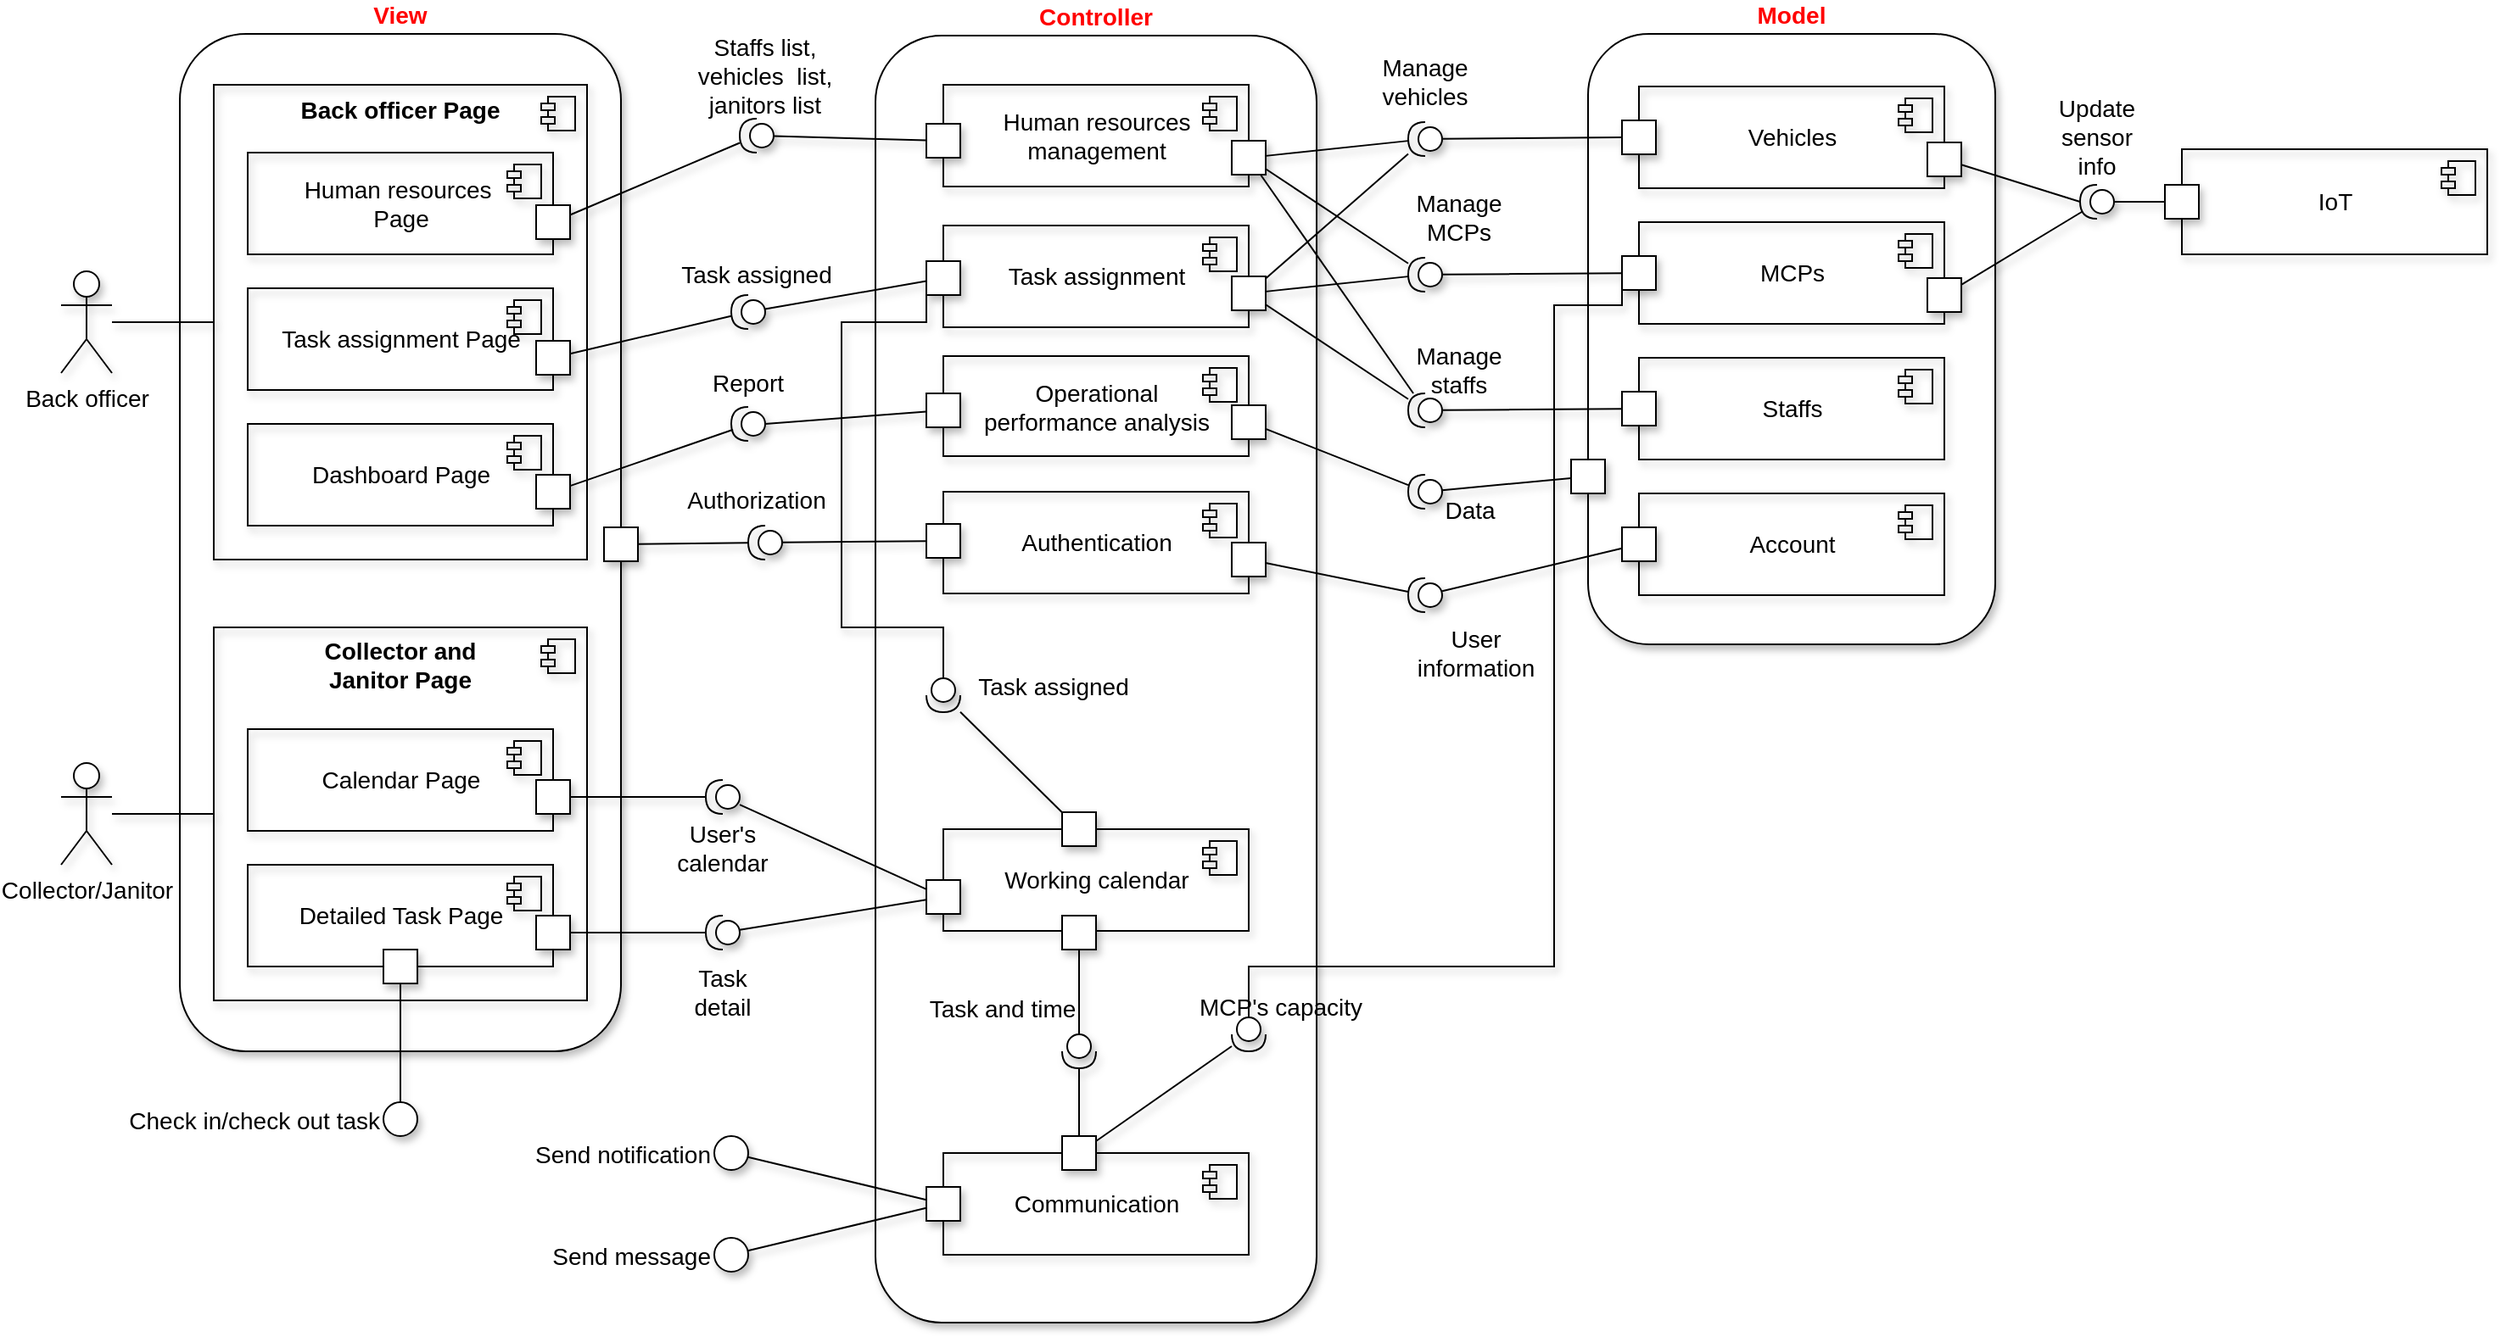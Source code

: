 <mxfile version="20.5.3" type="device"><diagram id="dDdbxoieRZcbWDa6_CEK" name="Page-1"><mxGraphModel dx="18" dy="1590" grid="1" gridSize="10" guides="1" tooltips="1" connect="1" arrows="1" fold="1" page="1" pageScale="1" pageWidth="850" pageHeight="1100" math="0" shadow="0"><root><mxCell id="0"/><mxCell id="1" parent="0"/><mxCell id="_EKhPT87jIBcylY1F5bc-1" value="Controller" style="rounded=1;whiteSpace=wrap;html=1;shadow=1;sketch=0;fontSize=14;fillColor=default;labelPosition=center;verticalLabelPosition=top;align=center;verticalAlign=bottom;fontStyle=1;fontColor=#FF0000;" vertex="1" parent="1"><mxGeometry x="1790" y="-29" width="260" height="759" as="geometry"/></mxCell><mxCell id="_EKhPT87jIBcylY1F5bc-2" value="Model" style="rounded=1;whiteSpace=wrap;html=1;shadow=1;sketch=0;fontSize=14;fillColor=default;labelPosition=center;verticalLabelPosition=top;align=center;verticalAlign=bottom;fontStyle=1;fontColor=#FF0000;" vertex="1" parent="1"><mxGeometry x="2210" y="-30" width="240" height="360" as="geometry"/></mxCell><mxCell id="_EKhPT87jIBcylY1F5bc-3" value="View" style="rounded=1;whiteSpace=wrap;html=1;shadow=1;sketch=0;fontSize=14;fillColor=default;labelPosition=center;verticalLabelPosition=top;align=center;verticalAlign=bottom;fontStyle=1;fontColor=#FF0000;" vertex="1" parent="1"><mxGeometry x="1380" y="-30" width="260" height="600" as="geometry"/></mxCell><mxCell id="_EKhPT87jIBcylY1F5bc-4" value="&lt;span&gt;Task assignment&lt;/span&gt;" style="html=1;dropTarget=0;sketch=0;fontSize=14;fillColor=none;shadow=1;fontStyle=0" vertex="1" parent="1"><mxGeometry x="1830" y="83" width="180" height="60" as="geometry"/></mxCell><mxCell id="_EKhPT87jIBcylY1F5bc-5" value="" style="shape=module;jettyWidth=8;jettyHeight=4;sketch=0;fontSize=14;fillColor=none;shadow=1;fontStyle=0" vertex="1" parent="_EKhPT87jIBcylY1F5bc-4"><mxGeometry x="1" width="20" height="20" relative="1" as="geometry"><mxPoint x="-27" y="7" as="offset"/></mxGeometry></mxCell><mxCell id="_EKhPT87jIBcylY1F5bc-6" value="&lt;span&gt;IoT&lt;/span&gt;" style="html=1;dropTarget=0;sketch=0;fontSize=14;fillColor=none;shadow=1;fontStyle=0" vertex="1" parent="1"><mxGeometry x="2560" y="38" width="180" height="62" as="geometry"/></mxCell><mxCell id="_EKhPT87jIBcylY1F5bc-7" value="" style="shape=module;jettyWidth=8;jettyHeight=4;sketch=0;fontSize=14;fillColor=none;shadow=1;fontStyle=0" vertex="1" parent="_EKhPT87jIBcylY1F5bc-6"><mxGeometry x="1" width="20" height="20" relative="1" as="geometry"><mxPoint x="-27" y="7" as="offset"/></mxGeometry></mxCell><mxCell id="_EKhPT87jIBcylY1F5bc-8" value="&lt;span&gt;Communication&lt;/span&gt;" style="html=1;dropTarget=0;sketch=0;fontSize=14;fillColor=none;shadow=1;fontStyle=0" vertex="1" parent="1"><mxGeometry x="1830" y="630" width="180" height="60" as="geometry"/></mxCell><mxCell id="_EKhPT87jIBcylY1F5bc-9" value="" style="shape=module;jettyWidth=8;jettyHeight=4;sketch=0;fontSize=14;fillColor=none;shadow=1;" vertex="1" parent="_EKhPT87jIBcylY1F5bc-8"><mxGeometry x="1" width="20" height="20" relative="1" as="geometry"><mxPoint x="-27" y="7" as="offset"/></mxGeometry></mxCell><mxCell id="_EKhPT87jIBcylY1F5bc-10" style="edgeStyle=none;rounded=0;sketch=0;orthogonalLoop=1;jettySize=auto;html=1;shadow=1;fontSize=14;endArrow=none;endFill=0;" edge="1" parent="1" source="_EKhPT87jIBcylY1F5bc-11" target="_EKhPT87jIBcylY1F5bc-25"><mxGeometry relative="1" as="geometry"><mxPoint x="2071.25" y="605" as="targetPoint"/></mxGeometry></mxCell><mxCell id="_EKhPT87jIBcylY1F5bc-11" value="" style="fontStyle=0;labelPosition=right;verticalLabelPosition=middle;align=left;verticalAlign=middle;spacingLeft=2;shadow=1;sketch=0;fontSize=14;fillColor=default;" vertex="1" parent="1"><mxGeometry x="1820" y="650" width="20" height="20" as="geometry"/></mxCell><mxCell id="_EKhPT87jIBcylY1F5bc-12" style="rounded=0;sketch=0;orthogonalLoop=1;jettySize=auto;html=1;shadow=1;fontSize=14;endArrow=none;endFill=0;" edge="1" parent="1" source="_EKhPT87jIBcylY1F5bc-11" target="_EKhPT87jIBcylY1F5bc-26"><mxGeometry relative="1" as="geometry"><mxPoint x="1710" y="695" as="sourcePoint"/><mxPoint x="2070" y="675" as="targetPoint"/></mxGeometry></mxCell><mxCell id="_EKhPT87jIBcylY1F5bc-13" value="" style="shape=providedRequiredInterface;html=1;verticalLabelPosition=top;sketch=0;shadow=1;fontSize=14;fillColor=default;rotation=-180;align=center;verticalAlign=bottom;labelPosition=center;whiteSpace=wrap;" vertex="1" parent="1"><mxGeometry x="2104" y="102" width="20" height="20" as="geometry"/></mxCell><mxCell id="_EKhPT87jIBcylY1F5bc-14" value="" style="shape=providedRequiredInterface;html=1;verticalLabelPosition=top;sketch=0;shadow=1;fontSize=14;fillColor=default;rotation=-180;align=center;verticalAlign=bottom;labelPosition=center;whiteSpace=wrap;" vertex="1" parent="1"><mxGeometry x="2104" y="22" width="20" height="20" as="geometry"/></mxCell><mxCell id="_EKhPT87jIBcylY1F5bc-15" style="edgeStyle=none;rounded=0;sketch=0;orthogonalLoop=1;jettySize=auto;html=1;shadow=1;fontSize=14;endArrow=none;endFill=0;exitX=0;exitY=0.5;exitDx=0;exitDy=0;" edge="1" parent="1" source="_EKhPT87jIBcylY1F5bc-66" target="_EKhPT87jIBcylY1F5bc-14"><mxGeometry relative="1" as="geometry"><mxPoint x="1700" y="-36.32" as="sourcePoint"/></mxGeometry></mxCell><mxCell id="_EKhPT87jIBcylY1F5bc-16" style="edgeStyle=none;rounded=0;sketch=0;orthogonalLoop=1;jettySize=auto;html=1;shadow=1;fontSize=14;endArrow=none;endFill=0;" edge="1" parent="1" source="_EKhPT87jIBcylY1F5bc-68" target="_EKhPT87jIBcylY1F5bc-13"><mxGeometry relative="1" as="geometry"><mxPoint x="1700" y="83.68" as="sourcePoint"/></mxGeometry></mxCell><mxCell id="_EKhPT87jIBcylY1F5bc-17" style="edgeStyle=none;rounded=0;sketch=0;orthogonalLoop=1;jettySize=auto;html=1;shadow=1;fontSize=14;endArrow=none;endFill=0;" edge="1" parent="1" source="_EKhPT87jIBcylY1F5bc-20" target="_EKhPT87jIBcylY1F5bc-14"><mxGeometry relative="1" as="geometry"/></mxCell><mxCell id="_EKhPT87jIBcylY1F5bc-18" style="edgeStyle=none;rounded=0;sketch=0;orthogonalLoop=1;jettySize=auto;html=1;shadow=1;fontSize=14;endArrow=none;endFill=0;" edge="1" parent="1" source="_EKhPT87jIBcylY1F5bc-20" target="_EKhPT87jIBcylY1F5bc-13"><mxGeometry relative="1" as="geometry"/></mxCell><mxCell id="_EKhPT87jIBcylY1F5bc-19" style="edgeStyle=none;rounded=0;sketch=0;orthogonalLoop=1;jettySize=auto;html=1;shadow=1;fontSize=14;endArrow=none;endFill=0;" edge="1" parent="1" source="_EKhPT87jIBcylY1F5bc-20" target="_EKhPT87jIBcylY1F5bc-21"><mxGeometry relative="1" as="geometry"/></mxCell><mxCell id="_EKhPT87jIBcylY1F5bc-20" value="" style="fontStyle=0;labelPosition=right;verticalLabelPosition=middle;align=left;verticalAlign=middle;spacingLeft=2;shadow=1;sketch=0;fontSize=14;fillColor=default;" vertex="1" parent="1"><mxGeometry x="2000" y="113" width="20" height="20" as="geometry"/></mxCell><mxCell id="_EKhPT87jIBcylY1F5bc-21" value="" style="shape=providedRequiredInterface;html=1;verticalLabelPosition=top;sketch=0;shadow=1;fontSize=14;fillColor=default;rotation=-180;align=center;verticalAlign=bottom;labelPosition=center;whiteSpace=wrap;" vertex="1" parent="1"><mxGeometry x="2104" y="182" width="20" height="20" as="geometry"/></mxCell><mxCell id="_EKhPT87jIBcylY1F5bc-22" style="edgeStyle=none;rounded=0;sketch=0;orthogonalLoop=1;jettySize=auto;html=1;shadow=1;fontSize=14;endArrow=none;endFill=0;" edge="1" parent="1" source="_EKhPT87jIBcylY1F5bc-69" target="_EKhPT87jIBcylY1F5bc-21"><mxGeometry relative="1" as="geometry"><mxPoint x="1700" y="203.68" as="sourcePoint"/></mxGeometry></mxCell><mxCell id="_EKhPT87jIBcylY1F5bc-23" style="edgeStyle=none;rounded=0;sketch=0;orthogonalLoop=1;jettySize=auto;html=1;shadow=1;fontSize=14;fontColor=#000000;endArrow=none;endFill=0;fontStyle=0" edge="1" parent="1" source="_EKhPT87jIBcylY1F5bc-24" target="_EKhPT87jIBcylY1F5bc-114"><mxGeometry relative="1" as="geometry"/></mxCell><mxCell id="_EKhPT87jIBcylY1F5bc-24" value="" style="fontStyle=0;labelPosition=right;verticalLabelPosition=middle;align=left;verticalAlign=middle;spacingLeft=2;shadow=1;sketch=0;fontSize=14;fillColor=default;" vertex="1" parent="1"><mxGeometry x="2550" y="59" width="20" height="20" as="geometry"/></mxCell><mxCell id="_EKhPT87jIBcylY1F5bc-25" value="Send notification" style="ellipse;shadow=1;sketch=0;fontSize=14;fillColor=default;labelPosition=left;verticalLabelPosition=middle;align=right;verticalAlign=middle;" vertex="1" parent="1"><mxGeometry x="1695" y="620" width="20" height="20" as="geometry"/></mxCell><mxCell id="_EKhPT87jIBcylY1F5bc-26" value="Send message" style="ellipse;shadow=1;sketch=0;fontSize=14;fillColor=default;labelPosition=left;verticalLabelPosition=middle;align=right;verticalAlign=middle;" vertex="1" parent="1"><mxGeometry x="1695" y="680" width="20" height="20" as="geometry"/></mxCell><mxCell id="_EKhPT87jIBcylY1F5bc-27" value="" style="html=1;dropTarget=0;sketch=0;fontSize=14;fillColor=none;shadow=1;" vertex="1" parent="1"><mxGeometry x="1400" width="220" height="280" as="geometry"/></mxCell><mxCell id="_EKhPT87jIBcylY1F5bc-28" value="" style="shape=module;jettyWidth=8;jettyHeight=4;sketch=0;fontSize=14;fillColor=none;shadow=1;" vertex="1" parent="_EKhPT87jIBcylY1F5bc-27"><mxGeometry x="1" width="20" height="20" relative="1" as="geometry"><mxPoint x="-27" y="7" as="offset"/></mxGeometry></mxCell><mxCell id="_EKhPT87jIBcylY1F5bc-29" value="Back officer Page" style="text;html=1;strokeColor=none;fillColor=none;align=center;verticalAlign=middle;whiteSpace=wrap;rounded=0;shadow=1;sketch=0;fontSize=14;fontStyle=1" vertex="1" parent="1"><mxGeometry x="1438.81" y="-2.998" width="142.381" height="35.676" as="geometry"/></mxCell><mxCell id="_EKhPT87jIBcylY1F5bc-30" value="&lt;span&gt;Human resources&amp;nbsp;&lt;br&gt;Page&lt;/span&gt;" style="html=1;dropTarget=0;sketch=0;fontSize=14;fillColor=none;shadow=1;fontStyle=0" vertex="1" parent="1"><mxGeometry x="1420" y="40" width="180" height="60" as="geometry"/></mxCell><mxCell id="_EKhPT87jIBcylY1F5bc-31" value="" style="shape=module;jettyWidth=8;jettyHeight=4;sketch=0;fontSize=14;fillColor=none;shadow=1;" vertex="1" parent="_EKhPT87jIBcylY1F5bc-30"><mxGeometry x="1" width="20" height="20" relative="1" as="geometry"><mxPoint x="-27" y="7" as="offset"/></mxGeometry></mxCell><mxCell id="_EKhPT87jIBcylY1F5bc-32" value="&lt;span&gt;Task assignment Page&lt;br&gt;&lt;/span&gt;" style="html=1;dropTarget=0;sketch=0;fontSize=14;fillColor=none;shadow=1;fontStyle=0" vertex="1" parent="1"><mxGeometry x="1420" y="120" width="180" height="60" as="geometry"/></mxCell><mxCell id="_EKhPT87jIBcylY1F5bc-33" value="" style="shape=module;jettyWidth=8;jettyHeight=4;sketch=0;fontSize=14;fillColor=none;shadow=1;" vertex="1" parent="_EKhPT87jIBcylY1F5bc-32"><mxGeometry x="1" width="20" height="20" relative="1" as="geometry"><mxPoint x="-27" y="7" as="offset"/></mxGeometry></mxCell><mxCell id="_EKhPT87jIBcylY1F5bc-34" value="&lt;span&gt;Dashboard Page&lt;br&gt;&lt;/span&gt;" style="html=1;dropTarget=0;sketch=0;fontSize=14;fillColor=none;shadow=1;fontStyle=0" vertex="1" parent="1"><mxGeometry x="1420" y="200" width="180" height="60" as="geometry"/></mxCell><mxCell id="_EKhPT87jIBcylY1F5bc-35" value="" style="shape=module;jettyWidth=8;jettyHeight=4;sketch=0;fontSize=14;fillColor=none;shadow=1;" vertex="1" parent="_EKhPT87jIBcylY1F5bc-34"><mxGeometry x="1" width="20" height="20" relative="1" as="geometry"><mxPoint x="-27" y="7" as="offset"/></mxGeometry></mxCell><mxCell id="_EKhPT87jIBcylY1F5bc-36" value="" style="html=1;dropTarget=0;sketch=0;fontSize=14;fillColor=none;shadow=1;" vertex="1" parent="1"><mxGeometry x="1400" y="320" width="220" height="220" as="geometry"/></mxCell><mxCell id="_EKhPT87jIBcylY1F5bc-37" value="" style="shape=module;jettyWidth=8;jettyHeight=4;sketch=0;fontSize=14;fillColor=none;shadow=1;" vertex="1" parent="_EKhPT87jIBcylY1F5bc-36"><mxGeometry x="1" width="20" height="20" relative="1" as="geometry"><mxPoint x="-27" y="7" as="offset"/></mxGeometry></mxCell><mxCell id="_EKhPT87jIBcylY1F5bc-38" value="Collector and Janitor Page" style="text;html=1;strokeColor=none;fillColor=none;align=center;verticalAlign=middle;whiteSpace=wrap;rounded=0;shadow=1;sketch=0;fontSize=14;fontStyle=1" vertex="1" parent="1"><mxGeometry x="1438.81" y="324.322" width="142.381" height="35.676" as="geometry"/></mxCell><mxCell id="_EKhPT87jIBcylY1F5bc-39" value="&lt;span&gt;Calendar Page&lt;br&gt;&lt;/span&gt;" style="html=1;dropTarget=0;sketch=0;fontSize=14;fillColor=none;shadow=1;fontStyle=0" vertex="1" parent="1"><mxGeometry x="1420" y="380" width="180" height="60" as="geometry"/></mxCell><mxCell id="_EKhPT87jIBcylY1F5bc-40" value="" style="shape=module;jettyWidth=8;jettyHeight=4;sketch=0;fontSize=14;fillColor=none;shadow=1;" vertex="1" parent="_EKhPT87jIBcylY1F5bc-39"><mxGeometry x="1" width="20" height="20" relative="1" as="geometry"><mxPoint x="-27" y="7" as="offset"/></mxGeometry></mxCell><mxCell id="_EKhPT87jIBcylY1F5bc-41" value="&lt;span&gt;Detailed Task Page&lt;br&gt;&lt;/span&gt;" style="html=1;dropTarget=0;sketch=0;fontSize=14;fillColor=none;shadow=1;fontStyle=0" vertex="1" parent="1"><mxGeometry x="1420" y="460" width="180" height="60" as="geometry"/></mxCell><mxCell id="_EKhPT87jIBcylY1F5bc-42" value="" style="shape=module;jettyWidth=8;jettyHeight=4;sketch=0;fontSize=14;fillColor=none;shadow=1;" vertex="1" parent="_EKhPT87jIBcylY1F5bc-41"><mxGeometry x="1" width="20" height="20" relative="1" as="geometry"><mxPoint x="-27" y="7" as="offset"/></mxGeometry></mxCell><mxCell id="_EKhPT87jIBcylY1F5bc-43" style="edgeStyle=none;rounded=0;sketch=0;orthogonalLoop=1;jettySize=auto;html=1;shadow=1;fontSize=14;endArrow=none;endFill=0;" edge="1" parent="1" source="_EKhPT87jIBcylY1F5bc-44" target="_EKhPT87jIBcylY1F5bc-27"><mxGeometry relative="1" as="geometry"/></mxCell><mxCell id="_EKhPT87jIBcylY1F5bc-44" value="Back officer" style="shape=umlActor;verticalLabelPosition=bottom;verticalAlign=top;html=1;outlineConnect=0;shadow=1;sketch=0;fontSize=14;fillColor=default;" vertex="1" parent="1"><mxGeometry x="1310" y="110" width="30" height="60" as="geometry"/></mxCell><mxCell id="_EKhPT87jIBcylY1F5bc-45" style="edgeStyle=none;rounded=0;sketch=0;orthogonalLoop=1;jettySize=auto;html=1;shadow=1;fontSize=14;endArrow=none;endFill=0;" edge="1" parent="1" source="_EKhPT87jIBcylY1F5bc-46" target="_EKhPT87jIBcylY1F5bc-36"><mxGeometry relative="1" as="geometry"/></mxCell><mxCell id="_EKhPT87jIBcylY1F5bc-46" value="Collector/Janitor" style="shape=umlActor;verticalLabelPosition=bottom;verticalAlign=top;html=1;outlineConnect=0;shadow=1;sketch=0;fontSize=14;fillColor=default;" vertex="1" parent="1"><mxGeometry x="1310" y="400" width="30" height="60" as="geometry"/></mxCell><mxCell id="_EKhPT87jIBcylY1F5bc-47" style="edgeStyle=none;rounded=0;sketch=0;orthogonalLoop=1;jettySize=auto;html=1;shadow=1;fontSize=14;fontColor=#000000;endArrow=none;endFill=0;" edge="1" parent="1" source="_EKhPT87jIBcylY1F5bc-48" target="_EKhPT87jIBcylY1F5bc-50"><mxGeometry relative="1" as="geometry"><mxPoint x="1680" y="390" as="targetPoint"/></mxGeometry></mxCell><mxCell id="_EKhPT87jIBcylY1F5bc-48" value="" style="fontStyle=0;labelPosition=right;verticalLabelPosition=middle;align=left;verticalAlign=middle;spacingLeft=2;shadow=1;sketch=0;fontSize=14;fillColor=default;" vertex="1" parent="1"><mxGeometry x="1590" y="410" width="20" height="20" as="geometry"/></mxCell><mxCell id="_EKhPT87jIBcylY1F5bc-49" value="" style="fontStyle=0;labelPosition=right;verticalLabelPosition=middle;align=left;verticalAlign=middle;spacingLeft=2;shadow=1;sketch=0;fontSize=14;fillColor=default;" vertex="1" parent="1"><mxGeometry x="1590" y="490" width="20" height="20" as="geometry"/></mxCell><mxCell id="_EKhPT87jIBcylY1F5bc-50" value="" style="shape=providedRequiredInterface;html=1;verticalLabelPosition=bottom;sketch=0;shadow=1;fontSize=14;fillColor=default;whiteSpace=wrap;verticalAlign=top;rotation=-180;" vertex="1" parent="1"><mxGeometry x="1690" y="410" width="20" height="20" as="geometry"/></mxCell><mxCell id="_EKhPT87jIBcylY1F5bc-51" value="User's calendar" style="text;html=1;strokeColor=none;fillColor=none;align=center;verticalAlign=middle;whiteSpace=wrap;rounded=0;shadow=1;sketch=0;fontSize=14;fontColor=#000000;" vertex="1" parent="1"><mxGeometry x="1670" y="435" width="60" height="30" as="geometry"/></mxCell><mxCell id="_EKhPT87jIBcylY1F5bc-52" value="&lt;span&gt;Working calendar&lt;/span&gt;" style="html=1;dropTarget=0;sketch=0;fontSize=14;fillColor=none;shadow=1;fontStyle=0" vertex="1" parent="1"><mxGeometry x="1830" y="439" width="180" height="60" as="geometry"/></mxCell><mxCell id="_EKhPT87jIBcylY1F5bc-53" value="" style="shape=module;jettyWidth=8;jettyHeight=4;sketch=0;fontSize=14;fillColor=none;shadow=1;" vertex="1" parent="_EKhPT87jIBcylY1F5bc-52"><mxGeometry x="1" width="20" height="20" relative="1" as="geometry"><mxPoint x="-27" y="7" as="offset"/></mxGeometry></mxCell><mxCell id="_EKhPT87jIBcylY1F5bc-54" style="edgeStyle=none;rounded=0;sketch=0;orthogonalLoop=1;jettySize=auto;html=1;shadow=1;fontSize=14;fontColor=#000000;endArrow=none;endFill=0;" edge="1" parent="1" source="_EKhPT87jIBcylY1F5bc-56" target="_EKhPT87jIBcylY1F5bc-50"><mxGeometry relative="1" as="geometry"/></mxCell><mxCell id="_EKhPT87jIBcylY1F5bc-55" style="edgeStyle=none;rounded=0;sketch=0;orthogonalLoop=1;jettySize=auto;html=1;shadow=1;fontSize=14;fontColor=#000000;endArrow=none;endFill=0;" edge="1" parent="1" source="_EKhPT87jIBcylY1F5bc-56" target="_EKhPT87jIBcylY1F5bc-58"><mxGeometry relative="1" as="geometry"/></mxCell><mxCell id="_EKhPT87jIBcylY1F5bc-56" value="" style="fontStyle=0;labelPosition=right;verticalLabelPosition=middle;align=left;verticalAlign=middle;spacingLeft=2;shadow=1;sketch=0;fontSize=14;fillColor=default;" vertex="1" parent="1"><mxGeometry x="1820" y="469" width="20" height="20" as="geometry"/></mxCell><mxCell id="_EKhPT87jIBcylY1F5bc-57" style="edgeStyle=none;rounded=0;sketch=0;orthogonalLoop=1;jettySize=auto;html=1;shadow=1;fontSize=14;fontColor=#000000;endArrow=none;endFill=0;" edge="1" parent="1" source="_EKhPT87jIBcylY1F5bc-58" target="_EKhPT87jIBcylY1F5bc-49"><mxGeometry relative="1" as="geometry"/></mxCell><mxCell id="_EKhPT87jIBcylY1F5bc-58" value="" style="shape=providedRequiredInterface;html=1;verticalLabelPosition=bottom;sketch=0;shadow=1;fontSize=14;fillColor=default;whiteSpace=wrap;verticalAlign=top;rotation=-180;" vertex="1" parent="1"><mxGeometry x="1690" y="490" width="20" height="20" as="geometry"/></mxCell><mxCell id="_EKhPT87jIBcylY1F5bc-59" value="Task detail" style="text;html=1;strokeColor=none;fillColor=none;align=center;verticalAlign=middle;whiteSpace=wrap;rounded=0;shadow=1;sketch=0;fontSize=14;fontColor=#000000;" vertex="1" parent="1"><mxGeometry x="1670" y="520" width="60" height="30" as="geometry"/></mxCell><mxCell id="_EKhPT87jIBcylY1F5bc-60" value="&lt;span&gt;Staffs&lt;br&gt;&lt;/span&gt;" style="html=1;dropTarget=0;sketch=0;fontSize=14;fillColor=none;shadow=1;fontStyle=0" vertex="1" parent="1"><mxGeometry x="2240" y="161" width="180" height="60" as="geometry"/></mxCell><mxCell id="_EKhPT87jIBcylY1F5bc-61" value="" style="shape=module;jettyWidth=8;jettyHeight=4;sketch=0;fontSize=14;fillColor=none;shadow=1;fontStyle=0" vertex="1" parent="_EKhPT87jIBcylY1F5bc-60"><mxGeometry x="1" width="20" height="20" relative="1" as="geometry"><mxPoint x="-27" y="7" as="offset"/></mxGeometry></mxCell><mxCell id="_EKhPT87jIBcylY1F5bc-62" value="&lt;span&gt;Vehicles&lt;/span&gt;" style="html=1;dropTarget=0;sketch=0;fontSize=14;fillColor=none;shadow=1;fontStyle=0" vertex="1" parent="1"><mxGeometry x="2240" y="1" width="180" height="60" as="geometry"/></mxCell><mxCell id="_EKhPT87jIBcylY1F5bc-63" value="" style="shape=module;jettyWidth=8;jettyHeight=4;sketch=0;fontSize=14;fillColor=none;shadow=1;fontStyle=0" vertex="1" parent="_EKhPT87jIBcylY1F5bc-62"><mxGeometry x="1" width="20" height="20" relative="1" as="geometry"><mxPoint x="-27" y="7" as="offset"/></mxGeometry></mxCell><mxCell id="_EKhPT87jIBcylY1F5bc-64" value="&lt;span&gt;MCPs&lt;/span&gt;" style="html=1;dropTarget=0;sketch=0;fontSize=14;fillColor=none;shadow=1;fontStyle=0" vertex="1" parent="1"><mxGeometry x="2240" y="81" width="180" height="60" as="geometry"/></mxCell><mxCell id="_EKhPT87jIBcylY1F5bc-65" value="" style="shape=module;jettyWidth=8;jettyHeight=4;sketch=0;fontSize=14;fillColor=none;shadow=1;fontStyle=0" vertex="1" parent="_EKhPT87jIBcylY1F5bc-64"><mxGeometry x="1" width="20" height="20" relative="1" as="geometry"><mxPoint x="-27" y="7" as="offset"/></mxGeometry></mxCell><mxCell id="_EKhPT87jIBcylY1F5bc-66" value="" style="fontStyle=0;labelPosition=right;verticalLabelPosition=middle;align=left;verticalAlign=middle;spacingLeft=2;shadow=1;sketch=0;fontSize=14;fillColor=default;" vertex="1" parent="1"><mxGeometry x="2230" y="21" width="20" height="20" as="geometry"/></mxCell><mxCell id="_EKhPT87jIBcylY1F5bc-67" style="edgeStyle=orthogonalEdgeStyle;rounded=0;sketch=0;orthogonalLoop=1;jettySize=auto;html=1;shadow=1;fontSize=14;fontColor=#000000;endArrow=none;endFill=0;" edge="1" parent="1" source="_EKhPT87jIBcylY1F5bc-68" target="_EKhPT87jIBcylY1F5bc-139"><mxGeometry relative="1" as="geometry"><mxPoint x="2080" y="490" as="targetPoint"/><Array as="points"><mxPoint x="2230" y="130"/><mxPoint x="2190" y="130"/><mxPoint x="2190" y="520"/><mxPoint x="2010" y="520"/></Array></mxGeometry></mxCell><mxCell id="_EKhPT87jIBcylY1F5bc-68" value="" style="fontStyle=0;labelPosition=right;verticalLabelPosition=middle;align=left;verticalAlign=middle;spacingLeft=2;shadow=1;sketch=0;fontSize=14;fillColor=default;" vertex="1" parent="1"><mxGeometry x="2230" y="101" width="20" height="20" as="geometry"/></mxCell><mxCell id="_EKhPT87jIBcylY1F5bc-69" value="" style="fontStyle=0;labelPosition=right;verticalLabelPosition=middle;align=left;verticalAlign=middle;spacingLeft=2;shadow=1;sketch=0;fontSize=14;fillColor=default;" vertex="1" parent="1"><mxGeometry x="2230" y="181" width="20" height="20" as="geometry"/></mxCell><mxCell id="_EKhPT87jIBcylY1F5bc-70" value="&lt;span&gt;Account&lt;/span&gt;" style="html=1;dropTarget=0;sketch=0;fontSize=14;fillColor=none;shadow=1;fontStyle=0" vertex="1" parent="1"><mxGeometry x="2240" y="241" width="180" height="60" as="geometry"/></mxCell><mxCell id="_EKhPT87jIBcylY1F5bc-71" value="" style="shape=module;jettyWidth=8;jettyHeight=4;sketch=0;fontSize=14;fillColor=none;shadow=1;fontStyle=0" vertex="1" parent="_EKhPT87jIBcylY1F5bc-70"><mxGeometry x="1" width="20" height="20" relative="1" as="geometry"><mxPoint x="-27" y="7" as="offset"/></mxGeometry></mxCell><mxCell id="_EKhPT87jIBcylY1F5bc-72" style="edgeStyle=none;rounded=0;sketch=0;orthogonalLoop=1;jettySize=auto;html=1;shadow=1;fontSize=14;fontColor=#000000;endArrow=none;endFill=0;" edge="1" parent="1" source="_EKhPT87jIBcylY1F5bc-73" target="_EKhPT87jIBcylY1F5bc-106"><mxGeometry relative="1" as="geometry"/></mxCell><mxCell id="_EKhPT87jIBcylY1F5bc-73" value="" style="fontStyle=0;labelPosition=right;verticalLabelPosition=middle;align=left;verticalAlign=middle;spacingLeft=2;shadow=1;sketch=0;fontSize=14;fillColor=default;" vertex="1" parent="1"><mxGeometry x="2230" y="261" width="20" height="20" as="geometry"/></mxCell><mxCell id="_EKhPT87jIBcylY1F5bc-74" value="Manage vehicles" style="text;html=1;strokeColor=none;fillColor=none;align=center;verticalAlign=middle;whiteSpace=wrap;rounded=0;shadow=1;sketch=0;fontSize=14;fontColor=#000000;" vertex="1" parent="1"><mxGeometry x="2084" y="-17" width="60" height="30" as="geometry"/></mxCell><mxCell id="_EKhPT87jIBcylY1F5bc-75" value="Manage MCPs" style="text;html=1;strokeColor=none;fillColor=none;align=center;verticalAlign=middle;whiteSpace=wrap;rounded=0;shadow=1;sketch=0;fontSize=14;fontColor=#000000;" vertex="1" parent="1"><mxGeometry x="2104" y="63" width="60" height="30" as="geometry"/></mxCell><mxCell id="_EKhPT87jIBcylY1F5bc-76" value="Manage staffs" style="text;html=1;strokeColor=none;fillColor=none;align=center;verticalAlign=middle;whiteSpace=wrap;rounded=0;shadow=1;sketch=0;fontSize=14;fontColor=#000000;" vertex="1" parent="1"><mxGeometry x="2104" y="153" width="60" height="30" as="geometry"/></mxCell><mxCell id="_EKhPT87jIBcylY1F5bc-77" style="edgeStyle=none;rounded=0;sketch=0;orthogonalLoop=1;jettySize=auto;html=1;shadow=1;fontSize=14;fontColor=#000000;endArrow=none;endFill=0;" edge="1" parent="1" source="_EKhPT87jIBcylY1F5bc-79" target="_EKhPT87jIBcylY1F5bc-83"><mxGeometry relative="1" as="geometry"/></mxCell><mxCell id="_EKhPT87jIBcylY1F5bc-78" style="edgeStyle=orthogonalEdgeStyle;rounded=0;sketch=0;orthogonalLoop=1;jettySize=auto;html=1;shadow=1;fontSize=14;fontColor=#000000;endArrow=none;endFill=0;" edge="1" parent="1" source="_EKhPT87jIBcylY1F5bc-79" target="_EKhPT87jIBcylY1F5bc-130"><mxGeometry relative="1" as="geometry"><Array as="points"><mxPoint x="1820" y="140"/><mxPoint x="1770" y="140"/><mxPoint x="1770" y="320"/><mxPoint x="1830" y="320"/></Array></mxGeometry></mxCell><mxCell id="_EKhPT87jIBcylY1F5bc-79" value="" style="fontStyle=0;labelPosition=right;verticalLabelPosition=middle;align=left;verticalAlign=middle;spacingLeft=2;shadow=1;sketch=0;fontSize=14;fillColor=default;" vertex="1" parent="1"><mxGeometry x="1820" y="104" width="20" height="20" as="geometry"/></mxCell><mxCell id="_EKhPT87jIBcylY1F5bc-80" value="Task assigned" style="text;html=1;strokeColor=none;fillColor=none;align=center;verticalAlign=middle;whiteSpace=wrap;rounded=0;shadow=1;sketch=0;fontSize=14;fontColor=#000000;" vertex="1" parent="1"><mxGeometry x="1665" y="97" width="110" height="30" as="geometry"/></mxCell><mxCell id="_EKhPT87jIBcylY1F5bc-81" value="&lt;span&gt;Human resources &lt;br&gt;management&lt;/span&gt;" style="html=1;dropTarget=0;sketch=0;fontSize=14;fillColor=none;shadow=1;fontStyle=0" vertex="1" parent="1"><mxGeometry x="1830" width="180" height="60" as="geometry"/></mxCell><mxCell id="_EKhPT87jIBcylY1F5bc-82" value="" style="shape=module;jettyWidth=8;jettyHeight=4;sketch=0;fontSize=14;fillColor=none;shadow=1;fontStyle=0" vertex="1" parent="_EKhPT87jIBcylY1F5bc-81"><mxGeometry x="1" width="20" height="20" relative="1" as="geometry"><mxPoint x="-27" y="7" as="offset"/></mxGeometry></mxCell><mxCell id="_EKhPT87jIBcylY1F5bc-83" value="" style="shape=providedRequiredInterface;html=1;verticalLabelPosition=bottom;sketch=0;shadow=1;fontSize=14;fillColor=default;whiteSpace=wrap;verticalAlign=top;rotation=-180;" vertex="1" parent="1"><mxGeometry x="1705" y="124" width="20" height="20" as="geometry"/></mxCell><mxCell id="_EKhPT87jIBcylY1F5bc-84" style="edgeStyle=none;rounded=0;sketch=0;orthogonalLoop=1;jettySize=auto;html=1;shadow=1;fontSize=14;fontColor=#000000;endArrow=none;endFill=0;" edge="1" parent="1" source="_EKhPT87jIBcylY1F5bc-85" target="_EKhPT87jIBcylY1F5bc-83"><mxGeometry relative="1" as="geometry"/></mxCell><mxCell id="_EKhPT87jIBcylY1F5bc-85" value="" style="fontStyle=0;labelPosition=right;verticalLabelPosition=middle;align=left;verticalAlign=middle;spacingLeft=2;shadow=1;sketch=0;fontSize=14;fillColor=default;" vertex="1" parent="1"><mxGeometry x="1590" y="151" width="20" height="20" as="geometry"/></mxCell><mxCell id="_EKhPT87jIBcylY1F5bc-86" style="edgeStyle=none;rounded=0;sketch=0;orthogonalLoop=1;jettySize=auto;html=1;shadow=1;fontSize=14;fontColor=#000000;endArrow=none;endFill=0;" edge="1" parent="1" source="_EKhPT87jIBcylY1F5bc-87" target="_EKhPT87jIBcylY1F5bc-90"><mxGeometry relative="1" as="geometry"/></mxCell><mxCell id="_EKhPT87jIBcylY1F5bc-87" value="" style="fontStyle=0;labelPosition=right;verticalLabelPosition=middle;align=left;verticalAlign=middle;spacingLeft=2;shadow=1;sketch=0;fontSize=14;fillColor=default;" vertex="1" parent="1"><mxGeometry x="1590" y="71" width="20" height="20" as="geometry"/></mxCell><mxCell id="_EKhPT87jIBcylY1F5bc-88" style="edgeStyle=none;rounded=0;sketch=0;orthogonalLoop=1;jettySize=auto;html=1;shadow=1;fontSize=14;fontColor=#000000;endArrow=none;endFill=0;" edge="1" parent="1" source="_EKhPT87jIBcylY1F5bc-89" target="_EKhPT87jIBcylY1F5bc-90"><mxGeometry relative="1" as="geometry"/></mxCell><mxCell id="_EKhPT87jIBcylY1F5bc-89" value="" style="fontStyle=0;labelPosition=right;verticalLabelPosition=middle;align=left;verticalAlign=middle;spacingLeft=2;shadow=1;sketch=0;fontSize=14;fillColor=default;" vertex="1" parent="1"><mxGeometry x="1820" y="23" width="20" height="20" as="geometry"/></mxCell><mxCell id="_EKhPT87jIBcylY1F5bc-90" value="" style="shape=providedRequiredInterface;html=1;verticalLabelPosition=bottom;sketch=0;shadow=1;fontSize=14;fillColor=default;whiteSpace=wrap;verticalAlign=top;rotation=-180;" vertex="1" parent="1"><mxGeometry x="1710" y="20" width="20" height="20" as="geometry"/></mxCell><mxCell id="_EKhPT87jIBcylY1F5bc-91" value="Staffs list, vehicles&amp;nbsp; list, janitors list" style="text;html=1;strokeColor=none;fillColor=none;align=center;verticalAlign=middle;whiteSpace=wrap;rounded=0;shadow=1;sketch=0;fontSize=14;fontColor=#000000;" vertex="1" parent="1"><mxGeometry x="1665" y="-20" width="120" height="30" as="geometry"/></mxCell><mxCell id="_EKhPT87jIBcylY1F5bc-92" style="edgeStyle=none;rounded=0;sketch=0;orthogonalLoop=1;jettySize=auto;html=1;shadow=1;fontSize=14;fontColor=#000000;endArrow=none;endFill=0;" edge="1" parent="1" source="_EKhPT87jIBcylY1F5bc-95" target="_EKhPT87jIBcylY1F5bc-14"><mxGeometry relative="1" as="geometry"><mxPoint x="2090" y="40" as="targetPoint"/></mxGeometry></mxCell><mxCell id="_EKhPT87jIBcylY1F5bc-93" style="edgeStyle=none;rounded=0;sketch=0;orthogonalLoop=1;jettySize=auto;html=1;shadow=1;fontSize=14;fontColor=#000000;endArrow=none;endFill=0;" edge="1" parent="1" source="_EKhPT87jIBcylY1F5bc-95" target="_EKhPT87jIBcylY1F5bc-13"><mxGeometry relative="1" as="geometry"/></mxCell><mxCell id="_EKhPT87jIBcylY1F5bc-94" style="edgeStyle=none;rounded=0;sketch=0;orthogonalLoop=1;jettySize=auto;html=1;shadow=1;fontSize=14;fontColor=#000000;endArrow=none;endFill=0;" edge="1" parent="1" source="_EKhPT87jIBcylY1F5bc-95" target="_EKhPT87jIBcylY1F5bc-21"><mxGeometry relative="1" as="geometry"><mxPoint x="2050" y="260.0" as="targetPoint"/></mxGeometry></mxCell><mxCell id="_EKhPT87jIBcylY1F5bc-95" value="" style="fontStyle=0;labelPosition=right;verticalLabelPosition=middle;align=left;verticalAlign=middle;spacingLeft=2;shadow=1;sketch=0;fontSize=14;fillColor=default;" vertex="1" parent="1"><mxGeometry x="2000" y="33" width="20" height="20" as="geometry"/></mxCell><mxCell id="_EKhPT87jIBcylY1F5bc-96" value="&lt;span&gt;Operational &lt;br&gt;performance analysis&lt;/span&gt;" style="html=1;dropTarget=0;sketch=0;fontSize=14;fillColor=none;shadow=1;fontStyle=0" vertex="1" parent="1"><mxGeometry x="1830" y="160" width="180" height="59" as="geometry"/></mxCell><mxCell id="_EKhPT87jIBcylY1F5bc-97" value="" style="shape=module;jettyWidth=8;jettyHeight=4;sketch=0;fontSize=14;fillColor=none;shadow=1;fontStyle=0" vertex="1" parent="_EKhPT87jIBcylY1F5bc-96"><mxGeometry x="1" width="20" height="20" relative="1" as="geometry"><mxPoint x="-27" y="7" as="offset"/></mxGeometry></mxCell><mxCell id="_EKhPT87jIBcylY1F5bc-98" style="edgeStyle=none;rounded=0;sketch=0;orthogonalLoop=1;jettySize=auto;html=1;shadow=1;fontSize=14;fontColor=#000000;endArrow=none;endFill=0;" edge="1" parent="1" source="_EKhPT87jIBcylY1F5bc-99" target="_EKhPT87jIBcylY1F5bc-130"><mxGeometry relative="1" as="geometry"/></mxCell><mxCell id="_EKhPT87jIBcylY1F5bc-99" value="" style="fontStyle=0;labelPosition=right;verticalLabelPosition=middle;align=left;verticalAlign=middle;spacingLeft=2;shadow=1;sketch=0;fontSize=14;fillColor=default;" vertex="1" parent="1"><mxGeometry x="1900" y="429" width="20" height="20" as="geometry"/></mxCell><mxCell id="_EKhPT87jIBcylY1F5bc-100" style="edgeStyle=none;rounded=0;sketch=0;orthogonalLoop=1;jettySize=auto;html=1;shadow=1;fontSize=14;fontColor=#000000;endArrow=none;endFill=0;" edge="1" parent="1" source="_EKhPT87jIBcylY1F5bc-101" target="_EKhPT87jIBcylY1F5bc-122"><mxGeometry relative="1" as="geometry"/></mxCell><mxCell id="_EKhPT87jIBcylY1F5bc-101" value="" style="fontStyle=0;labelPosition=right;verticalLabelPosition=middle;align=left;verticalAlign=middle;spacingLeft=2;shadow=1;sketch=0;fontSize=14;fillColor=default;" vertex="1" parent="1"><mxGeometry x="2000" y="189" width="20" height="20" as="geometry"/></mxCell><mxCell id="_EKhPT87jIBcylY1F5bc-102" value="&lt;span&gt;Authentication&lt;/span&gt;" style="html=1;dropTarget=0;sketch=0;fontSize=14;fillColor=none;shadow=1;fontStyle=0" vertex="1" parent="1"><mxGeometry x="1830" y="240" width="180" height="60" as="geometry"/></mxCell><mxCell id="_EKhPT87jIBcylY1F5bc-103" value="" style="shape=module;jettyWidth=8;jettyHeight=4;sketch=0;fontSize=14;fillColor=none;shadow=1;fontStyle=0" vertex="1" parent="_EKhPT87jIBcylY1F5bc-102"><mxGeometry x="1" width="20" height="20" relative="1" as="geometry"><mxPoint x="-27" y="7" as="offset"/></mxGeometry></mxCell><mxCell id="_EKhPT87jIBcylY1F5bc-104" style="edgeStyle=none;rounded=0;sketch=0;orthogonalLoop=1;jettySize=auto;html=1;shadow=1;fontSize=14;fontColor=#000000;endArrow=none;endFill=0;" edge="1" parent="1" source="_EKhPT87jIBcylY1F5bc-105" target="_EKhPT87jIBcylY1F5bc-106"><mxGeometry relative="1" as="geometry"/></mxCell><mxCell id="_EKhPT87jIBcylY1F5bc-105" value="" style="fontStyle=0;labelPosition=right;verticalLabelPosition=middle;align=left;verticalAlign=middle;spacingLeft=2;shadow=1;sketch=0;fontSize=14;fillColor=default;" vertex="1" parent="1"><mxGeometry x="2000" y="270" width="20" height="20" as="geometry"/></mxCell><mxCell id="_EKhPT87jIBcylY1F5bc-106" value="" style="shape=providedRequiredInterface;html=1;verticalLabelPosition=top;sketch=0;shadow=1;fontSize=14;fillColor=default;rotation=-180;align=center;verticalAlign=bottom;labelPosition=center;whiteSpace=wrap;" vertex="1" parent="1"><mxGeometry x="2104" y="291" width="20" height="20" as="geometry"/></mxCell><mxCell id="_EKhPT87jIBcylY1F5bc-107" value="User information" style="text;html=1;strokeColor=none;fillColor=none;align=center;verticalAlign=middle;whiteSpace=wrap;rounded=0;shadow=1;sketch=0;fontSize=14;fontColor=#000000;" vertex="1" parent="1"><mxGeometry x="2114" y="320" width="60" height="30" as="geometry"/></mxCell><mxCell id="_EKhPT87jIBcylY1F5bc-108" style="edgeStyle=none;rounded=0;sketch=0;orthogonalLoop=1;jettySize=auto;html=1;shadow=1;fontSize=14;fontColor=#000000;endArrow=none;endFill=0;" edge="1" parent="1" source="_EKhPT87jIBcylY1F5bc-109" target="_EKhPT87jIBcylY1F5bc-112"><mxGeometry relative="1" as="geometry"/></mxCell><mxCell id="_EKhPT87jIBcylY1F5bc-109" value="" style="fontStyle=0;labelPosition=right;verticalLabelPosition=middle;align=left;verticalAlign=middle;spacingLeft=2;shadow=1;sketch=0;fontSize=14;fillColor=default;" vertex="1" parent="1"><mxGeometry x="1820" y="259" width="20" height="20" as="geometry"/></mxCell><mxCell id="_EKhPT87jIBcylY1F5bc-110" style="edgeStyle=none;rounded=0;sketch=0;orthogonalLoop=1;jettySize=auto;html=1;shadow=1;fontSize=14;fontColor=#000000;endArrow=none;endFill=0;" edge="1" parent="1" source="_EKhPT87jIBcylY1F5bc-111" target="_EKhPT87jIBcylY1F5bc-112"><mxGeometry relative="1" as="geometry"/></mxCell><mxCell id="_EKhPT87jIBcylY1F5bc-111" value="" style="fontStyle=0;labelPosition=right;verticalLabelPosition=middle;align=left;verticalAlign=middle;spacingLeft=2;shadow=1;sketch=0;fontSize=14;fillColor=default;" vertex="1" parent="1"><mxGeometry x="1630" y="261" width="20" height="20" as="geometry"/></mxCell><mxCell id="_EKhPT87jIBcylY1F5bc-112" value="" style="shape=providedRequiredInterface;html=1;verticalLabelPosition=bottom;sketch=0;shadow=1;fontSize=14;fillColor=default;whiteSpace=wrap;verticalAlign=top;rotation=-180;" vertex="1" parent="1"><mxGeometry x="1715" y="260" width="20" height="20" as="geometry"/></mxCell><mxCell id="_EKhPT87jIBcylY1F5bc-113" value="Authorization" style="text;html=1;strokeColor=none;fillColor=none;align=center;verticalAlign=middle;whiteSpace=wrap;rounded=0;shadow=1;sketch=0;fontSize=14;fontColor=#000000;" vertex="1" parent="1"><mxGeometry x="1665" y="230" width="110" height="30" as="geometry"/></mxCell><mxCell id="_EKhPT87jIBcylY1F5bc-114" value="" style="shape=providedRequiredInterface;html=1;verticalLabelPosition=top;sketch=0;shadow=1;fontSize=14;fillColor=default;rotation=-180;align=center;verticalAlign=bottom;labelPosition=center;whiteSpace=wrap;" vertex="1" parent="1"><mxGeometry x="2500" y="59" width="20" height="20" as="geometry"/></mxCell><mxCell id="_EKhPT87jIBcylY1F5bc-115" value="Update sensor info" style="text;html=1;strokeColor=none;fillColor=none;align=center;verticalAlign=middle;whiteSpace=wrap;rounded=0;shadow=1;sketch=0;fontSize=14;fontColor=#000000;" vertex="1" parent="1"><mxGeometry x="2480" y="16" width="60" height="30" as="geometry"/></mxCell><mxCell id="_EKhPT87jIBcylY1F5bc-116" style="edgeStyle=none;rounded=0;sketch=0;orthogonalLoop=1;jettySize=auto;html=1;shadow=1;fontSize=14;fontColor=#000000;endArrow=none;endFill=0;entryX=1;entryY=0.5;entryDx=0;entryDy=0;entryPerimeter=0;" edge="1" parent="1" source="_EKhPT87jIBcylY1F5bc-117" target="_EKhPT87jIBcylY1F5bc-114"><mxGeometry relative="1" as="geometry"><mxPoint x="2480" y="60" as="targetPoint"/></mxGeometry></mxCell><mxCell id="_EKhPT87jIBcylY1F5bc-117" value="" style="fontStyle=0;labelPosition=right;verticalLabelPosition=middle;align=left;verticalAlign=middle;spacingLeft=2;shadow=1;sketch=0;fontSize=14;fillColor=default;" vertex="1" parent="1"><mxGeometry x="2410" y="34" width="20" height="20" as="geometry"/></mxCell><mxCell id="_EKhPT87jIBcylY1F5bc-118" style="edgeStyle=none;rounded=0;sketch=0;orthogonalLoop=1;jettySize=auto;html=1;entryX=0.922;entryY=0.219;entryDx=0;entryDy=0;entryPerimeter=0;shadow=1;fontSize=14;fontColor=#000000;endArrow=none;endFill=0;" edge="1" parent="1" source="_EKhPT87jIBcylY1F5bc-119" target="_EKhPT87jIBcylY1F5bc-114"><mxGeometry relative="1" as="geometry"/></mxCell><mxCell id="_EKhPT87jIBcylY1F5bc-119" value="" style="fontStyle=0;labelPosition=right;verticalLabelPosition=middle;align=left;verticalAlign=middle;spacingLeft=2;shadow=1;sketch=0;fontSize=14;fillColor=default;" vertex="1" parent="1"><mxGeometry x="2410" y="114" width="20" height="20" as="geometry"/></mxCell><mxCell id="_EKhPT87jIBcylY1F5bc-120" style="edgeStyle=none;rounded=0;sketch=0;orthogonalLoop=1;jettySize=auto;html=1;shadow=1;fontSize=14;fontColor=#000000;endArrow=none;endFill=0;" edge="1" parent="1" source="_EKhPT87jIBcylY1F5bc-121" target="_EKhPT87jIBcylY1F5bc-122"><mxGeometry relative="1" as="geometry"/></mxCell><mxCell id="_EKhPT87jIBcylY1F5bc-121" value="" style="fontStyle=0;labelPosition=right;verticalLabelPosition=middle;align=left;verticalAlign=middle;spacingLeft=2;shadow=1;sketch=0;fontSize=14;fillColor=default;" vertex="1" parent="1"><mxGeometry x="2200" y="221" width="20" height="20" as="geometry"/></mxCell><mxCell id="_EKhPT87jIBcylY1F5bc-122" value="" style="shape=providedRequiredInterface;html=1;verticalLabelPosition=bottom;sketch=0;shadow=1;fontSize=14;fillColor=default;whiteSpace=wrap;verticalAlign=top;rotation=-180;" vertex="1" parent="1"><mxGeometry x="2104" y="230" width="20" height="20" as="geometry"/></mxCell><mxCell id="_EKhPT87jIBcylY1F5bc-123" value="Data" style="text;html=1;strokeColor=none;fillColor=none;align=center;verticalAlign=middle;whiteSpace=wrap;rounded=0;shadow=1;sketch=0;fontSize=14;fontColor=#000000;" vertex="1" parent="1"><mxGeometry x="2124" y="241" width="33" height="20" as="geometry"/></mxCell><mxCell id="_EKhPT87jIBcylY1F5bc-124" style="edgeStyle=none;rounded=0;sketch=0;orthogonalLoop=1;jettySize=auto;html=1;entryX=0;entryY=0.5;entryDx=0;entryDy=0;entryPerimeter=0;shadow=1;fontSize=14;fontColor=#000000;endArrow=none;endFill=0;" edge="1" parent="1" source="_EKhPT87jIBcylY1F5bc-125" target="_EKhPT87jIBcylY1F5bc-126"><mxGeometry relative="1" as="geometry"/></mxCell><mxCell id="_EKhPT87jIBcylY1F5bc-125" value="" style="fontStyle=0;labelPosition=right;verticalLabelPosition=middle;align=left;verticalAlign=middle;spacingLeft=2;shadow=1;sketch=0;fontSize=14;fillColor=default;" vertex="1" parent="1"><mxGeometry x="1820" y="182" width="20" height="20" as="geometry"/></mxCell><mxCell id="_EKhPT87jIBcylY1F5bc-126" value="" style="shape=providedRequiredInterface;html=1;verticalLabelPosition=bottom;sketch=0;shadow=1;fontSize=14;fillColor=default;whiteSpace=wrap;verticalAlign=top;rotation=-180;" vertex="1" parent="1"><mxGeometry x="1705" y="190" width="20" height="20" as="geometry"/></mxCell><mxCell id="_EKhPT87jIBcylY1F5bc-127" value="Report" style="text;html=1;strokeColor=none;fillColor=none;align=center;verticalAlign=middle;whiteSpace=wrap;rounded=0;shadow=1;sketch=0;fontSize=14;fontColor=#000000;" vertex="1" parent="1"><mxGeometry x="1660" y="161" width="110" height="30" as="geometry"/></mxCell><mxCell id="_EKhPT87jIBcylY1F5bc-128" style="edgeStyle=none;rounded=0;sketch=0;orthogonalLoop=1;jettySize=auto;html=1;entryX=0.947;entryY=0.331;entryDx=0;entryDy=0;entryPerimeter=0;shadow=1;fontSize=14;fontColor=#000000;endArrow=none;endFill=0;" edge="1" parent="1" source="_EKhPT87jIBcylY1F5bc-129" target="_EKhPT87jIBcylY1F5bc-126"><mxGeometry relative="1" as="geometry"/></mxCell><mxCell id="_EKhPT87jIBcylY1F5bc-129" value="" style="fontStyle=0;labelPosition=right;verticalLabelPosition=middle;align=left;verticalAlign=middle;spacingLeft=2;shadow=1;sketch=0;fontSize=14;fillColor=default;" vertex="1" parent="1"><mxGeometry x="1590" y="230" width="20" height="20" as="geometry"/></mxCell><mxCell id="_EKhPT87jIBcylY1F5bc-130" value="" style="shape=providedRequiredInterface;html=1;verticalLabelPosition=bottom;sketch=0;shadow=1;fontSize=14;fillColor=default;whiteSpace=wrap;verticalAlign=top;rotation=90;" vertex="1" parent="1"><mxGeometry x="1820" y="350" width="20" height="20" as="geometry"/></mxCell><mxCell id="_EKhPT87jIBcylY1F5bc-131" style="edgeStyle=orthogonalEdgeStyle;rounded=0;sketch=0;orthogonalLoop=1;jettySize=auto;html=1;exitX=0;exitY=0.5;exitDx=0;exitDy=0;entryX=0;entryY=0.25;entryDx=0;entryDy=0;shadow=1;fontSize=14;fontColor=#000000;endArrow=none;endFill=0;" edge="1" parent="1" source="_EKhPT87jIBcylY1F5bc-56" target="_EKhPT87jIBcylY1F5bc-56"><mxGeometry relative="1" as="geometry"/></mxCell><mxCell id="_EKhPT87jIBcylY1F5bc-132" style="edgeStyle=orthogonalEdgeStyle;rounded=0;sketch=0;orthogonalLoop=1;jettySize=auto;html=1;shadow=1;fontSize=14;fontColor=#000000;endArrow=none;endFill=0;" edge="1" parent="1" source="_EKhPT87jIBcylY1F5bc-133" target="_EKhPT87jIBcylY1F5bc-134"><mxGeometry relative="1" as="geometry"/></mxCell><mxCell id="_EKhPT87jIBcylY1F5bc-133" value="" style="fontStyle=0;labelPosition=right;verticalLabelPosition=middle;align=left;verticalAlign=middle;spacingLeft=2;shadow=1;sketch=0;fontSize=14;fillColor=default;" vertex="1" parent="1"><mxGeometry x="1900" y="490" width="20" height="20" as="geometry"/></mxCell><mxCell id="_EKhPT87jIBcylY1F5bc-134" value="" style="shape=providedRequiredInterface;html=1;verticalLabelPosition=bottom;sketch=0;shadow=1;fontSize=14;fillColor=default;whiteSpace=wrap;verticalAlign=top;rotation=90;" vertex="1" parent="1"><mxGeometry x="1900" y="560" width="20" height="20" as="geometry"/></mxCell><mxCell id="_EKhPT87jIBcylY1F5bc-135" style="edgeStyle=orthogonalEdgeStyle;rounded=0;sketch=0;orthogonalLoop=1;jettySize=auto;html=1;shadow=1;fontSize=14;fontColor=#000000;endArrow=none;endFill=0;" edge="1" parent="1" source="_EKhPT87jIBcylY1F5bc-137" target="_EKhPT87jIBcylY1F5bc-134"><mxGeometry relative="1" as="geometry"/></mxCell><mxCell id="_EKhPT87jIBcylY1F5bc-136" style="rounded=0;sketch=0;orthogonalLoop=1;jettySize=auto;html=1;shadow=1;fontSize=14;fontColor=#000000;endArrow=none;endFill=0;" edge="1" parent="1" source="_EKhPT87jIBcylY1F5bc-137" target="_EKhPT87jIBcylY1F5bc-139"><mxGeometry relative="1" as="geometry"/></mxCell><mxCell id="_EKhPT87jIBcylY1F5bc-137" value="" style="fontStyle=0;labelPosition=right;verticalLabelPosition=middle;align=left;verticalAlign=middle;spacingLeft=2;shadow=1;sketch=0;fontSize=14;fillColor=default;" vertex="1" parent="1"><mxGeometry x="1900" y="620" width="20" height="20" as="geometry"/></mxCell><mxCell id="_EKhPT87jIBcylY1F5bc-138" value="Task and time" style="text;html=1;strokeColor=none;fillColor=none;align=center;verticalAlign=middle;whiteSpace=wrap;rounded=0;shadow=1;sketch=0;fontSize=14;fontColor=#000000;" vertex="1" parent="1"><mxGeometry x="1820" y="530" width="90" height="30" as="geometry"/></mxCell><mxCell id="_EKhPT87jIBcylY1F5bc-139" value="" style="shape=providedRequiredInterface;html=1;verticalLabelPosition=bottom;sketch=0;shadow=1;fontSize=14;fillColor=default;whiteSpace=wrap;verticalAlign=top;rotation=90;" vertex="1" parent="1"><mxGeometry x="2000" y="550" width="20" height="20" as="geometry"/></mxCell><mxCell id="_EKhPT87jIBcylY1F5bc-140" value="&lt;br&gt;MCP's capacity" style="text;html=1;strokeColor=none;fillColor=none;align=center;verticalAlign=middle;whiteSpace=wrap;rounded=0;shadow=1;sketch=0;fontSize=14;fontColor=#000000;" vertex="1" parent="1"><mxGeometry x="1974" y="525" width="110" height="20" as="geometry"/></mxCell><mxCell id="_EKhPT87jIBcylY1F5bc-141" style="edgeStyle=none;rounded=0;sketch=0;orthogonalLoop=1;jettySize=auto;html=1;shadow=1;fontSize=14;fontColor=#000000;endArrow=none;endFill=0;" edge="1" parent="1" source="_EKhPT87jIBcylY1F5bc-142" target="_EKhPT87jIBcylY1F5bc-143"><mxGeometry relative="1" as="geometry"/></mxCell><mxCell id="_EKhPT87jIBcylY1F5bc-142" value="" style="fontStyle=0;labelPosition=right;verticalLabelPosition=middle;align=left;verticalAlign=middle;spacingLeft=2;shadow=1;sketch=0;fontSize=14;fillColor=default;" vertex="1" parent="1"><mxGeometry x="1500" y="510" width="20" height="20" as="geometry"/></mxCell><mxCell id="_EKhPT87jIBcylY1F5bc-143" value="Check in/check out task" style="ellipse;shadow=1;sketch=0;fontSize=14;fillColor=default;labelPosition=left;verticalLabelPosition=middle;align=right;verticalAlign=middle;" vertex="1" parent="1"><mxGeometry x="1500" y="600" width="20" height="20" as="geometry"/></mxCell><mxCell id="_EKhPT87jIBcylY1F5bc-144" value="Task assigned" style="text;html=1;strokeColor=none;fillColor=none;align=center;verticalAlign=middle;whiteSpace=wrap;rounded=0;shadow=1;sketch=0;fontSize=14;fontColor=#000000;" vertex="1" parent="1"><mxGeometry x="1840" y="340" width="110" height="30" as="geometry"/></mxCell></root></mxGraphModel></diagram></mxfile>